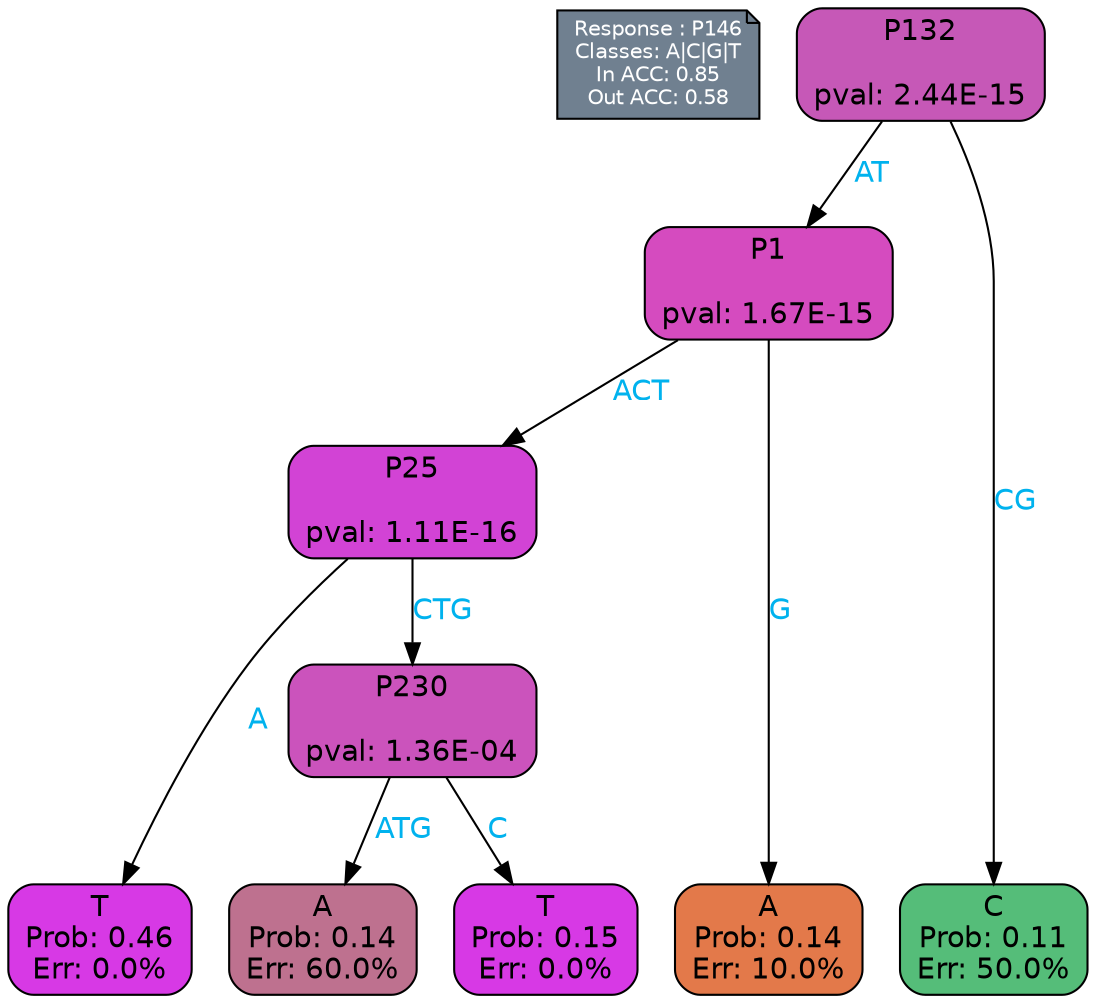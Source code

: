digraph Tree {
node [shape=box, style="filled, rounded", color="black", fontname=helvetica] ;
graph [ranksep=equally, splines=polylines, bgcolor=transparent, dpi=600] ;
edge [fontname=helvetica] ;
LEGEND [label="Response : P146
Classes: A|C|G|T
In ACC: 0.85
Out ACC: 0.58
",shape=note,align=left,style=filled,fillcolor="slategray",fontcolor="white",fontsize=10];1 [label="P132

pval: 2.44E-15", fillcolor="#c658b7"] ;
2 [label="P1

pval: 1.67E-15", fillcolor="#d54bbf"] ;
3 [label="P25

pval: 1.11E-16", fillcolor="#d243d5"] ;
4 [label="T
Prob: 0.46
Err: 0.0%", fillcolor="#d739e5"] ;
5 [label="P230

pval: 1.36E-04", fillcolor="#cb53bc"] ;
6 [label="A
Prob: 0.14
Err: 60.0%", fillcolor="#be718f"] ;
7 [label="T
Prob: 0.15
Err: 0.0%", fillcolor="#d739e5"] ;
8 [label="A
Prob: 0.14
Err: 10.0%", fillcolor="#e3794a"] ;
9 [label="C
Prob: 0.11
Err: 50.0%", fillcolor="#55bd79"] ;
1 -> 9 [label="CG",fontcolor=deepskyblue2] ;
1 -> 2 [label="AT",fontcolor=deepskyblue2] ;
2 -> 8 [label="G",fontcolor=deepskyblue2] ;
2 -> 3 [label="ACT",fontcolor=deepskyblue2] ;
3 -> 4 [label="A",fontcolor=deepskyblue2] ;
3 -> 5 [label="CTG",fontcolor=deepskyblue2] ;
5 -> 6 [label="ATG",fontcolor=deepskyblue2] ;
5 -> 7 [label="C",fontcolor=deepskyblue2] ;
{rank = same; 4;6;7;8;9;}{rank = same; LEGEND;1;}}